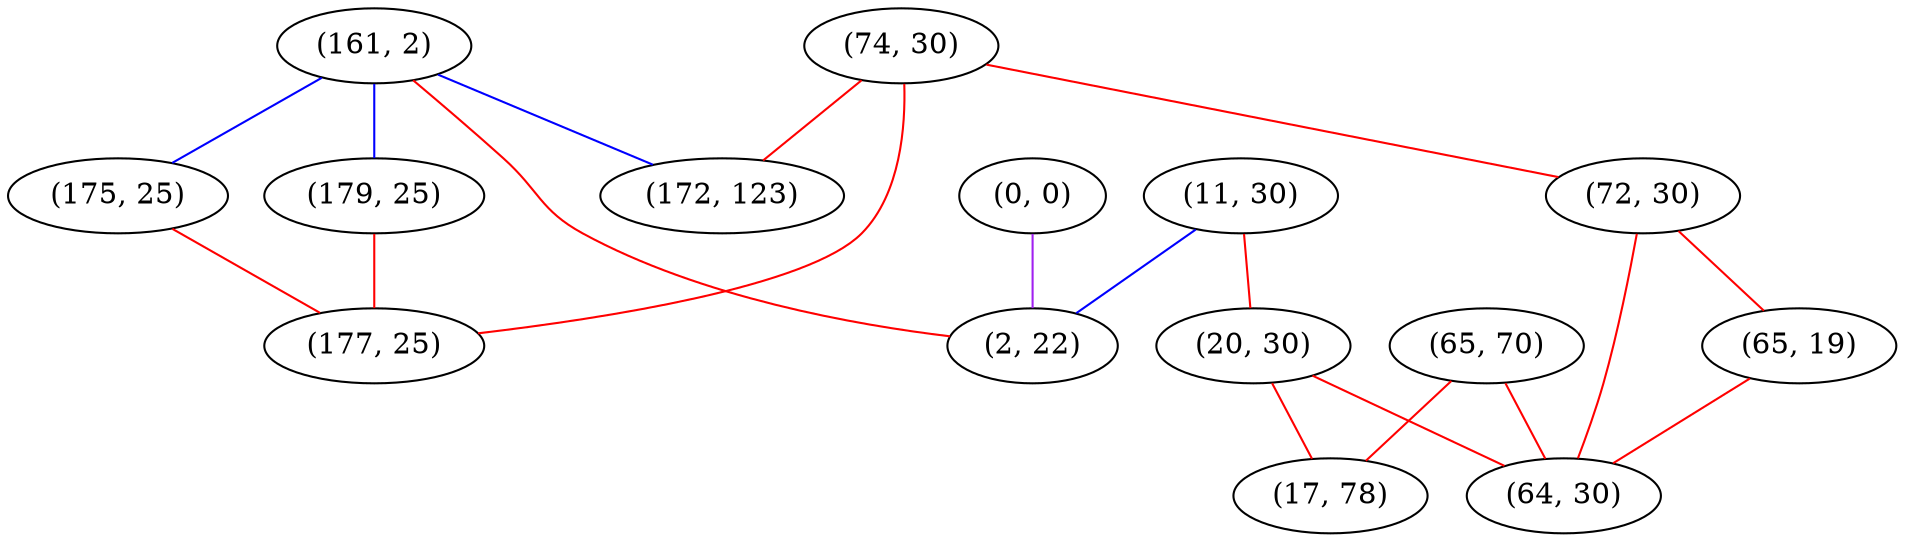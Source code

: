 graph "" {
"(161, 2)";
"(179, 25)";
"(74, 30)";
"(172, 123)";
"(11, 30)";
"(175, 25)";
"(20, 30)";
"(0, 0)";
"(72, 30)";
"(2, 22)";
"(65, 70)";
"(177, 25)";
"(65, 19)";
"(64, 30)";
"(17, 78)";
"(161, 2)" -- "(179, 25)"  [color=blue, key=0, weight=3];
"(161, 2)" -- "(2, 22)"  [color=red, key=0, weight=1];
"(161, 2)" -- "(172, 123)"  [color=blue, key=0, weight=3];
"(161, 2)" -- "(175, 25)"  [color=blue, key=0, weight=3];
"(179, 25)" -- "(177, 25)"  [color=red, key=0, weight=1];
"(74, 30)" -- "(72, 30)"  [color=red, key=0, weight=1];
"(74, 30)" -- "(177, 25)"  [color=red, key=0, weight=1];
"(74, 30)" -- "(172, 123)"  [color=red, key=0, weight=1];
"(11, 30)" -- "(2, 22)"  [color=blue, key=0, weight=3];
"(11, 30)" -- "(20, 30)"  [color=red, key=0, weight=1];
"(175, 25)" -- "(177, 25)"  [color=red, key=0, weight=1];
"(20, 30)" -- "(64, 30)"  [color=red, key=0, weight=1];
"(20, 30)" -- "(17, 78)"  [color=red, key=0, weight=1];
"(0, 0)" -- "(2, 22)"  [color=purple, key=0, weight=4];
"(72, 30)" -- "(64, 30)"  [color=red, key=0, weight=1];
"(72, 30)" -- "(65, 19)"  [color=red, key=0, weight=1];
"(65, 70)" -- "(64, 30)"  [color=red, key=0, weight=1];
"(65, 70)" -- "(17, 78)"  [color=red, key=0, weight=1];
"(65, 19)" -- "(64, 30)"  [color=red, key=0, weight=1];
}
